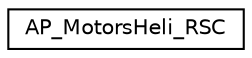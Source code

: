 digraph "Graphical Class Hierarchy"
{
 // INTERACTIVE_SVG=YES
  edge [fontname="Helvetica",fontsize="10",labelfontname="Helvetica",labelfontsize="10"];
  node [fontname="Helvetica",fontsize="10",shape=record];
  rankdir="LR";
  Node1 [label="AP_MotorsHeli_RSC",height=0.2,width=0.4,color="black", fillcolor="white", style="filled",URL="$classAP__MotorsHeli__RSC.html"];
}
